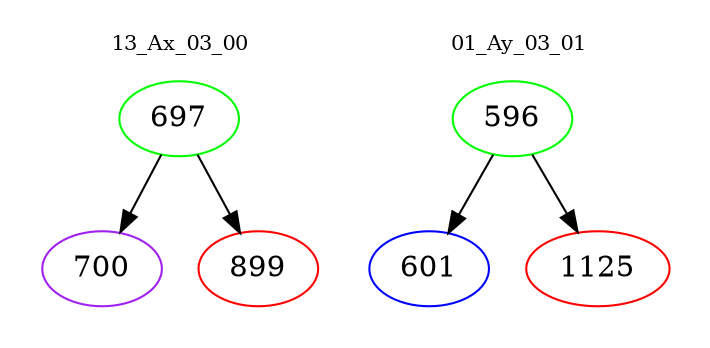 digraph{
subgraph cluster_0 {
color = white
label = "13_Ax_03_00";
fontsize=10;
T0_697 [label="697", color="green"]
T0_697 -> T0_700 [color="black"]
T0_700 [label="700", color="purple"]
T0_697 -> T0_899 [color="black"]
T0_899 [label="899", color="red"]
}
subgraph cluster_1 {
color = white
label = "01_Ay_03_01";
fontsize=10;
T1_596 [label="596", color="green"]
T1_596 -> T1_601 [color="black"]
T1_601 [label="601", color="blue"]
T1_596 -> T1_1125 [color="black"]
T1_1125 [label="1125", color="red"]
}
}
